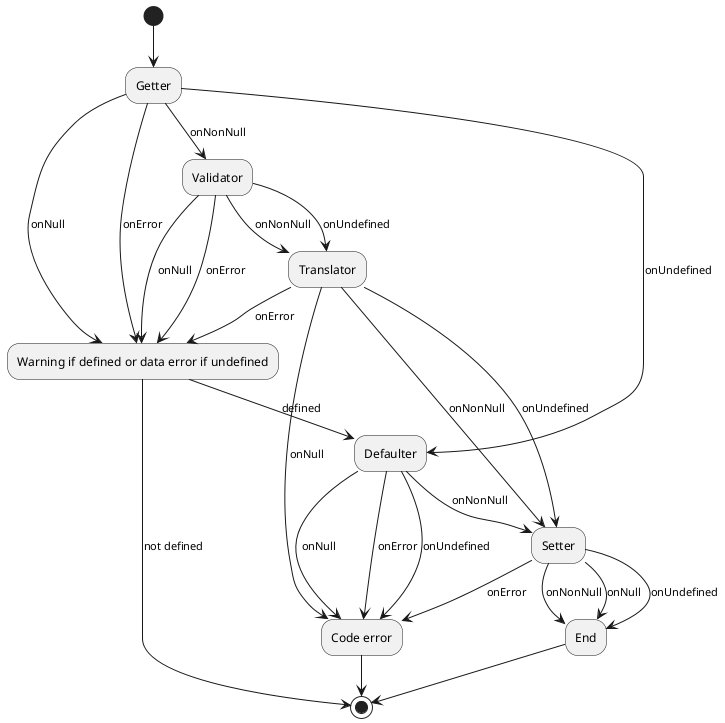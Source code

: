 @startuml

(*) --> Getter

Getter --> [onNonNull] Validator
Getter --> [onNull] "Warning if defined or data error if undefined"
Getter --> [onError] "Warning if defined or data error if undefined"
Getter --> [onUndefined] Defaulter

Validator --> [onNonNull] Translator
Validator --> [onNull] "Warning if defined or data error if undefined"
Validator --> [onError] "Warning if defined or data error if undefined"
Validator --> [onUndefined] Translator

Translator --> [onNonNull] Setter
Translator --> [onNull] "Code error"
Translator --> [onError] "Warning if defined or data error if undefined"
Translator --> [onUndefined] Setter

Defaulter --> [onNonNull] Setter
Defaulter --> [onNull] "Code error"
Defaulter --> [onError] "Code error"
Defaulter --> [onUndefined] "Code error"

Setter --> [onNonNull] End
Setter --> [onNull] End
Setter --> [onError] "Code error"
Setter --> [onUndefined] End

"Code error" --> (*)

"Warning if defined or data error if undefined" --> [defined] Defaulter
"Warning if defined or data error if undefined" --> [not defined] (*)

End --> (*)

@enduml